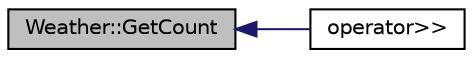 digraph "Weather::GetCount"
{
  edge [fontname="Helvetica",fontsize="10",labelfontname="Helvetica",labelfontsize="10"];
  node [fontname="Helvetica",fontsize="10",shape=record];
  rankdir="LR";
  Node16 [label="Weather::GetCount",height=0.2,width=0.4,color="black", fillcolor="grey75", style="filled", fontcolor="black"];
  Node16 -> Node17 [dir="back",color="midnightblue",fontsize="10",style="solid",fontname="Helvetica"];
  Node17 [label="operator\>\>",height=0.2,width=0.4,color="black", fillcolor="white", style="filled",URL="$_weather_8h.html#a5d1295555503cd39c20d624281cca098"];
}
